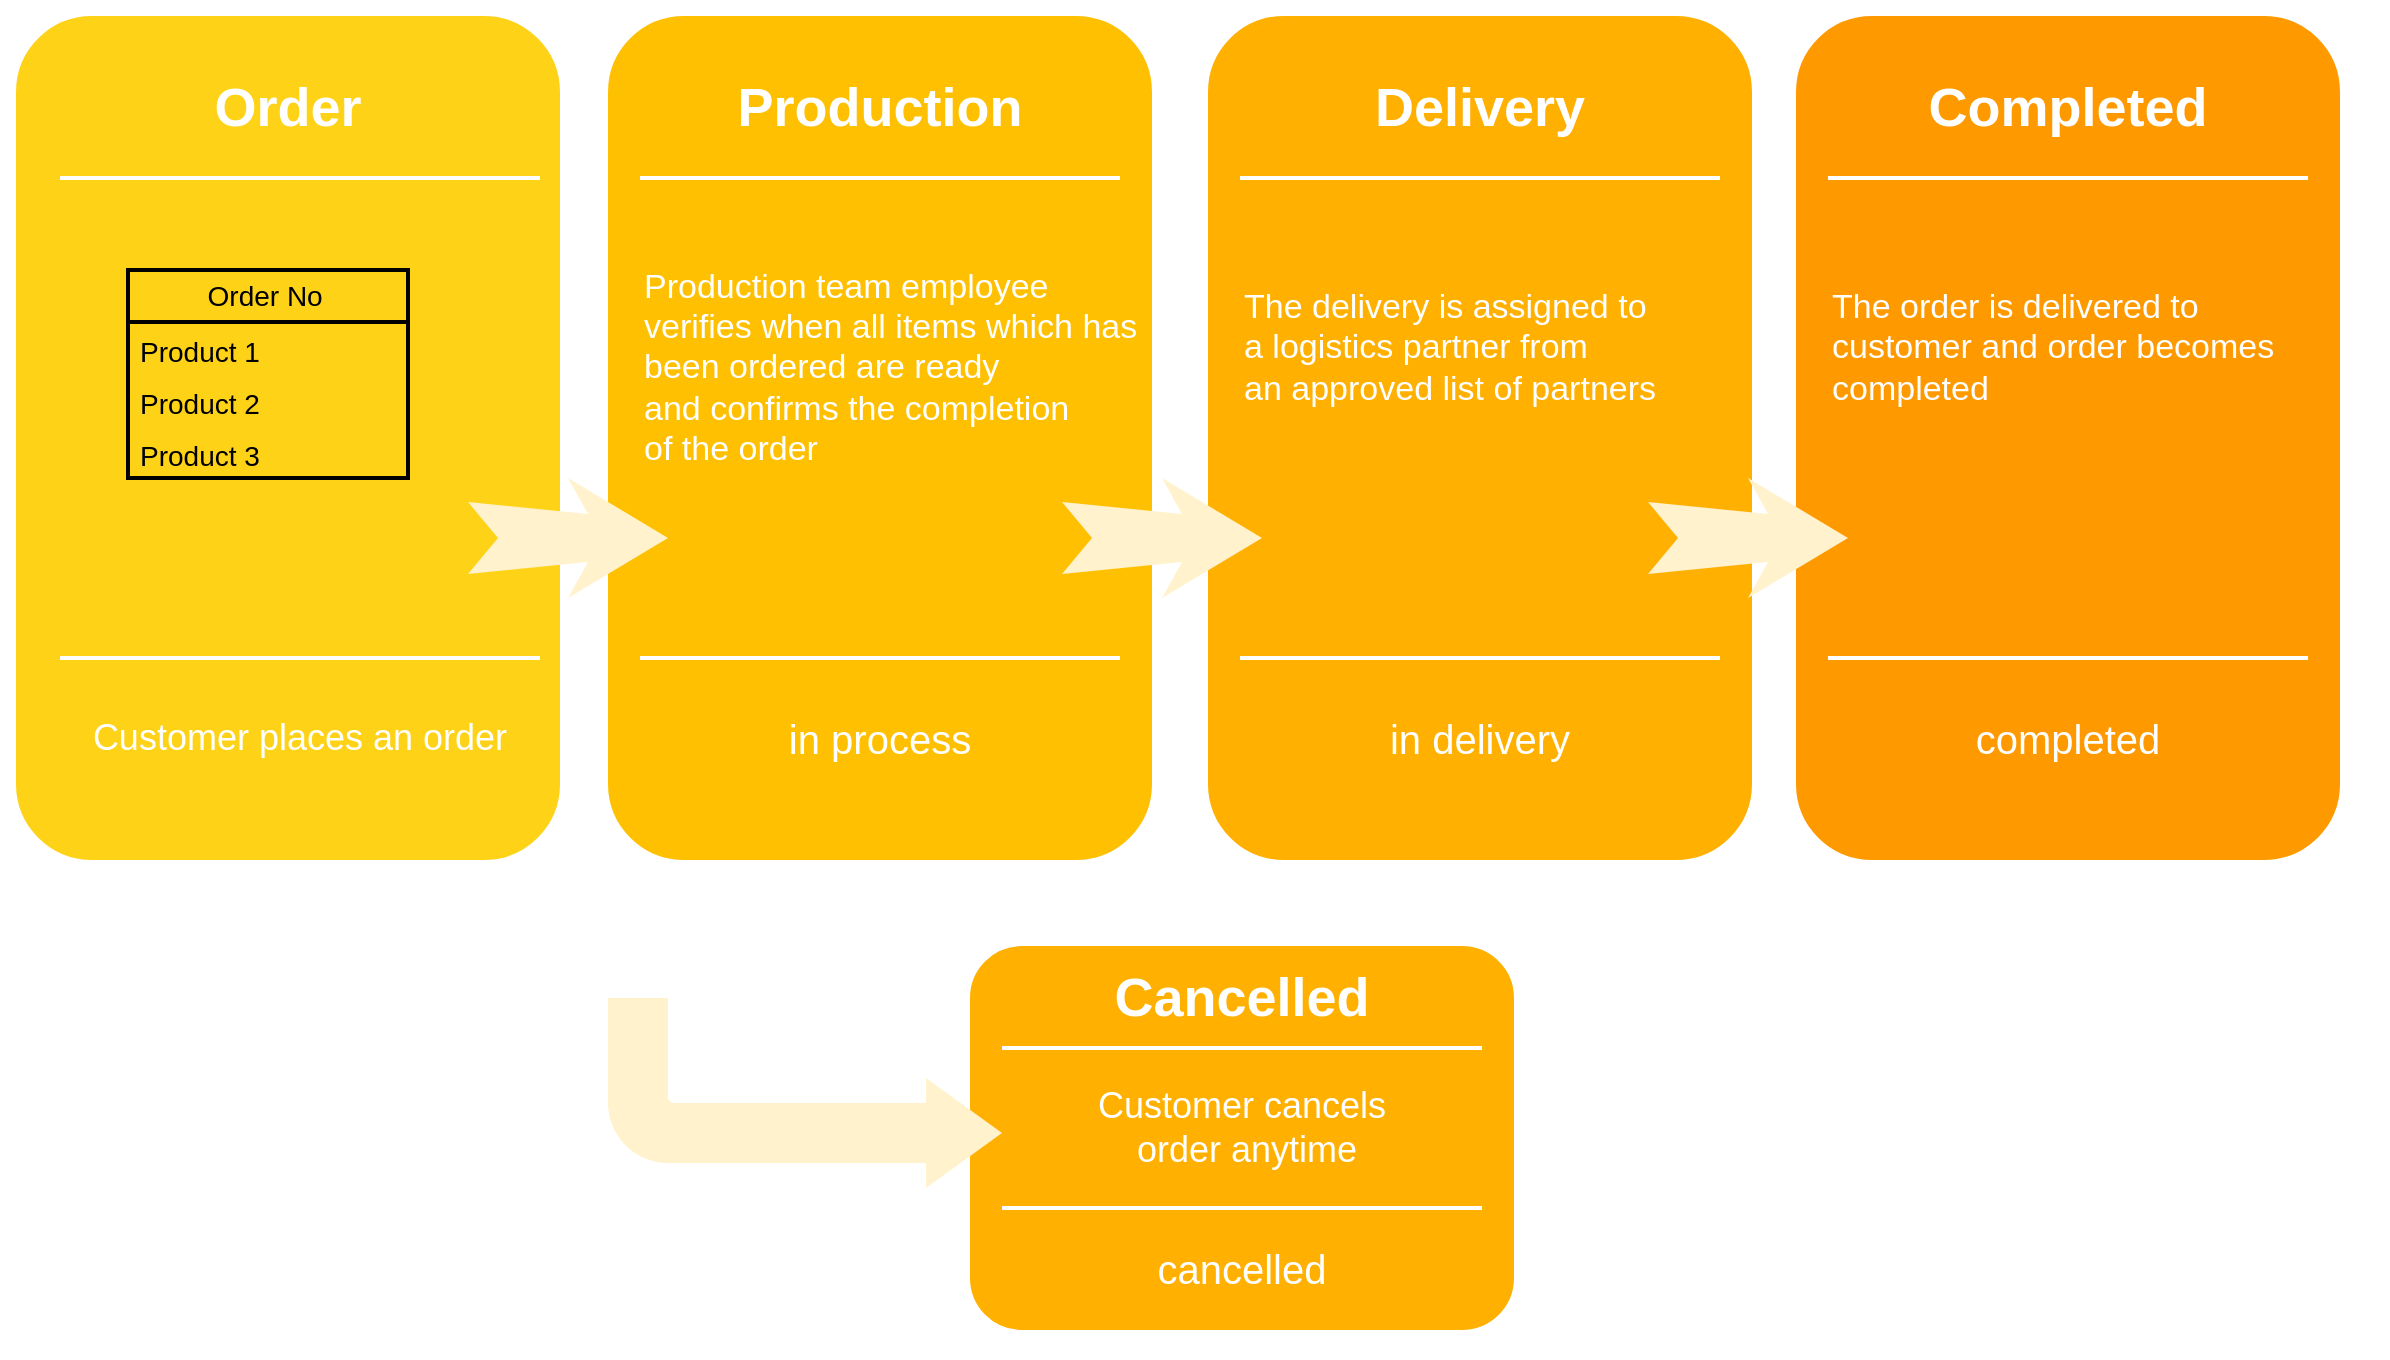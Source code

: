 <mxfile version="24.4.4" type="device">
  <diagram name="Page-1" id="12e1b939-464a-85fe-373e-61e167be1490">
    <mxGraphModel dx="1380" dy="753" grid="1" gridSize="10" guides="1" tooltips="1" connect="1" arrows="1" fold="1" page="1" pageScale="1.5" pageWidth="1169" pageHeight="826" background="none" math="0" shadow="0">
      <root>
        <mxCell id="0" />
        <mxCell id="1" parent="0" />
        <mxCell id="60da8b9f42644d3a-2" value="" style="whiteSpace=wrap;html=1;rounded=1;shadow=0;strokeWidth=8;fontSize=20;align=center;fillColor=#FED217;strokeColor=#FFFFFF;" parent="1" vertex="1">
          <mxGeometry x="300" y="405" width="280" height="430" as="geometry" />
        </mxCell>
        <mxCell id="60da8b9f42644d3a-3" value="Order" style="text;html=1;strokeColor=none;fillColor=none;align=center;verticalAlign=middle;whiteSpace=wrap;rounded=0;shadow=0;fontSize=27;fontColor=#FFFFFF;fontStyle=1" parent="1" vertex="1">
          <mxGeometry x="300" y="425" width="280" height="60" as="geometry" />
        </mxCell>
        <mxCell id="60da8b9f42644d3a-4" value="&lt;font style=&quot;font-size: 18px;&quot;&gt;Customer places an order&lt;/font&gt;" style="text;html=1;strokeColor=none;fillColor=none;align=center;verticalAlign=middle;whiteSpace=wrap;rounded=0;shadow=0;fontSize=14;fontColor=#FFFFFF;" parent="1" vertex="1">
          <mxGeometry x="306" y="725" width="280" height="90" as="geometry" />
        </mxCell>
        <mxCell id="60da8b9f42644d3a-6" value="" style="line;strokeWidth=2;html=1;rounded=0;shadow=0;fontSize=27;align=center;fillColor=none;strokeColor=#FFFFFF;" parent="1" vertex="1">
          <mxGeometry x="326" y="485" width="240" height="10" as="geometry" />
        </mxCell>
        <mxCell id="60da8b9f42644d3a-7" value="" style="line;strokeWidth=2;html=1;rounded=0;shadow=0;fontSize=27;align=center;fillColor=none;strokeColor=#FFFFFF;" parent="1" vertex="1">
          <mxGeometry x="326" y="725" width="240" height="10" as="geometry" />
        </mxCell>
        <mxCell id="60da8b9f42644d3a-17" value="" style="whiteSpace=wrap;html=1;rounded=1;shadow=0;strokeWidth=8;fontSize=20;align=center;fillColor=#FFC001;strokeColor=#FFFFFF;" parent="1" vertex="1">
          <mxGeometry x="596" y="405" width="280" height="430" as="geometry" />
        </mxCell>
        <mxCell id="60da8b9f42644d3a-18" value="Production" style="text;html=1;strokeColor=none;fillColor=none;align=center;verticalAlign=middle;whiteSpace=wrap;rounded=0;shadow=0;fontSize=27;fontColor=#FFFFFF;fontStyle=1" parent="1" vertex="1">
          <mxGeometry x="596" y="425" width="280" height="60" as="geometry" />
        </mxCell>
        <mxCell id="60da8b9f42644d3a-19" value="&lt;font style=&quot;font-size: 20px;&quot;&gt;in process&lt;/font&gt;" style="text;html=1;strokeColor=none;fillColor=none;align=center;verticalAlign=middle;whiteSpace=wrap;rounded=0;shadow=0;fontSize=14;fontColor=#FFFFFF;" parent="1" vertex="1">
          <mxGeometry x="596" y="725" width="280" height="90" as="geometry" />
        </mxCell>
        <mxCell id="60da8b9f42644d3a-20" value="" style="line;strokeWidth=2;html=1;rounded=0;shadow=0;fontSize=27;align=center;fillColor=none;strokeColor=#FFFFFF;" parent="1" vertex="1">
          <mxGeometry x="616" y="485" width="240" height="10" as="geometry" />
        </mxCell>
        <mxCell id="60da8b9f42644d3a-21" value="" style="line;strokeWidth=2;html=1;rounded=0;shadow=0;fontSize=27;align=center;fillColor=none;strokeColor=#FFFFFF;" parent="1" vertex="1">
          <mxGeometry x="616" y="725" width="240" height="10" as="geometry" />
        </mxCell>
        <mxCell id="60da8b9f42644d3a-24" value="" style="whiteSpace=wrap;html=1;rounded=1;shadow=0;strokeWidth=8;fontSize=20;align=center;fillColor=#FFB001;strokeColor=#FFFFFF;" parent="1" vertex="1">
          <mxGeometry x="896" y="405" width="280" height="430" as="geometry" />
        </mxCell>
        <mxCell id="60da8b9f42644d3a-25" value="Delivery" style="text;html=1;strokeColor=none;fillColor=none;align=center;verticalAlign=middle;whiteSpace=wrap;rounded=0;shadow=0;fontSize=27;fontColor=#FFFFFF;fontStyle=1" parent="1" vertex="1">
          <mxGeometry x="896" y="425" width="280" height="60" as="geometry" />
        </mxCell>
        <mxCell id="60da8b9f42644d3a-26" value="&lt;font style=&quot;font-size: 20px;&quot;&gt;in delivery&lt;/font&gt;" style="text;html=1;strokeColor=none;fillColor=none;align=center;verticalAlign=middle;whiteSpace=wrap;rounded=0;shadow=0;fontSize=14;fontColor=#FFFFFF;" parent="1" vertex="1">
          <mxGeometry x="896" y="725" width="280" height="90" as="geometry" />
        </mxCell>
        <mxCell id="60da8b9f42644d3a-27" value="" style="line;strokeWidth=2;html=1;rounded=0;shadow=0;fontSize=27;align=center;fillColor=none;strokeColor=#FFFFFF;" parent="1" vertex="1">
          <mxGeometry x="916" y="485" width="240" height="10" as="geometry" />
        </mxCell>
        <mxCell id="60da8b9f42644d3a-28" value="" style="line;strokeWidth=2;html=1;rounded=0;shadow=0;fontSize=27;align=center;fillColor=none;strokeColor=#FFFFFF;" parent="1" vertex="1">
          <mxGeometry x="916" y="725" width="240" height="10" as="geometry" />
        </mxCell>
        <mxCell id="60da8b9f42644d3a-31" value="" style="whiteSpace=wrap;html=1;rounded=1;shadow=0;strokeWidth=8;fontSize=20;align=center;fillColor=#FE9900;strokeColor=#FFFFFF;" parent="1" vertex="1">
          <mxGeometry x="1190" y="405" width="280" height="430" as="geometry" />
        </mxCell>
        <mxCell id="60da8b9f42644d3a-32" value="Completed" style="text;html=1;strokeColor=none;fillColor=none;align=center;verticalAlign=middle;whiteSpace=wrap;rounded=0;shadow=0;fontSize=27;fontColor=#FFFFFF;fontStyle=1" parent="1" vertex="1">
          <mxGeometry x="1190" y="425" width="280" height="60" as="geometry" />
        </mxCell>
        <mxCell id="60da8b9f42644d3a-33" value="&lt;font style=&quot;font-size: 20px;&quot;&gt;completed&lt;/font&gt;" style="text;html=1;strokeColor=none;fillColor=none;align=center;verticalAlign=middle;whiteSpace=wrap;rounded=0;shadow=0;fontSize=14;fontColor=#FFFFFF;" parent="1" vertex="1">
          <mxGeometry x="1190" y="725" width="280" height="90" as="geometry" />
        </mxCell>
        <mxCell id="60da8b9f42644d3a-34" value="" style="line;strokeWidth=2;html=1;rounded=0;shadow=0;fontSize=27;align=center;fillColor=none;strokeColor=#FFFFFF;" parent="1" vertex="1">
          <mxGeometry x="1210" y="485" width="240" height="10" as="geometry" />
        </mxCell>
        <mxCell id="60da8b9f42644d3a-35" value="" style="line;strokeWidth=2;html=1;rounded=0;shadow=0;fontSize=27;align=center;fillColor=none;strokeColor=#FFFFFF;" parent="1" vertex="1">
          <mxGeometry x="1210" y="725" width="240" height="10" as="geometry" />
        </mxCell>
        <mxCell id="5GuUj4aukuVbGioiVqP7-1" value="" style="html=1;shadow=0;dashed=0;align=center;verticalAlign=middle;shape=mxgraph.arrows2.stylisedArrow;dy=0.6;dx=40;notch=15;feather=0.4;rounded=0;strokeWidth=1;fontSize=27;strokeColor=none;fillColor=#fff2cc;" vertex="1" parent="1">
          <mxGeometry x="530" y="640" width="100" height="60" as="geometry" />
        </mxCell>
        <mxCell id="5GuUj4aukuVbGioiVqP7-3" value="" style="html=1;shadow=0;dashed=0;align=center;verticalAlign=middle;shape=mxgraph.arrows2.stylisedArrow;dy=0.6;dx=40;notch=15;feather=0.4;rounded=0;strokeWidth=1;fontSize=27;strokeColor=none;fillColor=#fff2cc;" vertex="1" parent="1">
          <mxGeometry x="1120" y="640" width="100" height="60" as="geometry" />
        </mxCell>
        <mxCell id="5GuUj4aukuVbGioiVqP7-4" value="" style="html=1;shadow=0;dashed=0;align=center;verticalAlign=middle;shape=mxgraph.arrows2.stylisedArrow;dy=0.6;dx=40;notch=15;feather=0.4;rounded=0;strokeWidth=1;fontSize=27;strokeColor=none;fillColor=#fff2cc;" vertex="1" parent="1">
          <mxGeometry x="827" y="640" width="100" height="60" as="geometry" />
        </mxCell>
        <mxCell id="5GuUj4aukuVbGioiVqP7-7" value="&lt;font style=&quot;font-size: 14px;&quot;&gt;Order No&amp;nbsp;&lt;/font&gt;" style="swimlane;fontStyle=0;childLayout=stackLayout;horizontal=1;startSize=26;fillColor=none;horizontalStack=0;resizeParent=1;resizeParentMax=0;resizeLast=0;collapsible=1;marginBottom=0;html=1;strokeWidth=2;" vertex="1" parent="1">
          <mxGeometry x="360" y="536" width="140" height="104" as="geometry" />
        </mxCell>
        <mxCell id="5GuUj4aukuVbGioiVqP7-8" value="&lt;font style=&quot;font-size: 14px;&quot;&gt;Product 1&lt;/font&gt;" style="text;strokeColor=none;fillColor=none;align=left;verticalAlign=top;spacingLeft=4;spacingRight=4;overflow=hidden;rotatable=0;points=[[0,0.5],[1,0.5]];portConstraint=eastwest;whiteSpace=wrap;html=1;" vertex="1" parent="5GuUj4aukuVbGioiVqP7-7">
          <mxGeometry y="26" width="140" height="26" as="geometry" />
        </mxCell>
        <mxCell id="5GuUj4aukuVbGioiVqP7-9" value="&lt;font style=&quot;font-size: 14px;&quot;&gt;Product 2&lt;/font&gt;" style="text;strokeColor=none;fillColor=none;align=left;verticalAlign=top;spacingLeft=4;spacingRight=4;overflow=hidden;rotatable=0;points=[[0,0.5],[1,0.5]];portConstraint=eastwest;whiteSpace=wrap;html=1;" vertex="1" parent="5GuUj4aukuVbGioiVqP7-7">
          <mxGeometry y="52" width="140" height="26" as="geometry" />
        </mxCell>
        <mxCell id="5GuUj4aukuVbGioiVqP7-10" value="&lt;font style=&quot;font-size: 14px;&quot;&gt;Product 3&lt;/font&gt;" style="text;strokeColor=none;fillColor=none;align=left;verticalAlign=top;spacingLeft=4;spacingRight=4;overflow=hidden;rotatable=0;points=[[0,0.5],[1,0.5]];portConstraint=eastwest;whiteSpace=wrap;html=1;" vertex="1" parent="5GuUj4aukuVbGioiVqP7-7">
          <mxGeometry y="78" width="140" height="26" as="geometry" />
        </mxCell>
        <mxCell id="5GuUj4aukuVbGioiVqP7-13" value="" style="whiteSpace=wrap;html=1;rounded=1;shadow=0;strokeWidth=8;fontSize=20;align=center;fillColor=#FFB001;strokeColor=#FFFFFF;" vertex="1" parent="1">
          <mxGeometry x="777" y="870" width="280" height="200" as="geometry" />
        </mxCell>
        <mxCell id="5GuUj4aukuVbGioiVqP7-14" value="" style="line;strokeWidth=2;html=1;rounded=0;shadow=0;fontSize=27;align=center;fillColor=none;strokeColor=#FFFFFF;" vertex="1" parent="1">
          <mxGeometry x="797" y="1000" width="240" height="10" as="geometry" />
        </mxCell>
        <mxCell id="5GuUj4aukuVbGioiVqP7-15" value="&lt;span style=&quot;font-size: 20px;&quot;&gt;cancelled&lt;/span&gt;" style="text;html=1;strokeColor=none;fillColor=none;align=center;verticalAlign=middle;whiteSpace=wrap;rounded=0;shadow=0;fontSize=14;fontColor=#FFFFFF;" vertex="1" parent="1">
          <mxGeometry x="777" y="990" width="280" height="90" as="geometry" />
        </mxCell>
        <mxCell id="5GuUj4aukuVbGioiVqP7-16" value="" style="line;strokeWidth=2;html=1;rounded=0;shadow=0;fontSize=27;align=center;fillColor=none;strokeColor=#FFFFFF;" vertex="1" parent="1">
          <mxGeometry x="797" y="920" width="240" height="10" as="geometry" />
        </mxCell>
        <mxCell id="5GuUj4aukuVbGioiVqP7-17" value="Cancelled" style="text;html=1;strokeColor=none;fillColor=none;align=center;verticalAlign=middle;whiteSpace=wrap;rounded=0;shadow=0;fontSize=27;fontColor=#FFFFFF;fontStyle=1" vertex="1" parent="1">
          <mxGeometry x="777" y="870" width="280" height="60" as="geometry" />
        </mxCell>
        <mxCell id="5GuUj4aukuVbGioiVqP7-18" value="&lt;font style=&quot;font-size: 18px;&quot;&gt;Customer cancels&lt;/font&gt;&lt;div&gt;&lt;font style=&quot;font-size: 18px;&quot;&gt;&amp;nbsp;order anytime&lt;/font&gt;&lt;/div&gt;" style="text;html=1;strokeColor=none;fillColor=none;align=center;verticalAlign=middle;whiteSpace=wrap;rounded=0;shadow=0;fontSize=14;fontColor=#FFFFFF;" vertex="1" parent="1">
          <mxGeometry x="777" y="920" width="280" height="90" as="geometry" />
        </mxCell>
        <mxCell id="5GuUj4aukuVbGioiVqP7-29" value="" style="html=1;shadow=0;dashed=0;align=center;verticalAlign=middle;shape=mxgraph.arrows2.bendArrow;dy=15;dx=38;notch=0;arrowHead=55;rounded=1;direction=west;flipH=1;flipV=0;fillColor=#FFF2CC;strokeColor=none;" vertex="1" parent="1">
          <mxGeometry x="600" y="900" width="197" height="95" as="geometry" />
        </mxCell>
        <mxCell id="5GuUj4aukuVbGioiVqP7-31" value="&lt;font style=&quot;font-size: 17px;&quot;&gt;Production team employee&amp;nbsp;&lt;/font&gt;&lt;div style=&quot;&quot;&gt;&lt;font style=&quot;font-size: 17px;&quot;&gt;v&lt;span style=&quot;background-color: initial;&quot;&gt;erifies when all items which has been&amp;nbsp;&lt;/span&gt;&lt;span style=&quot;background-color: initial;&quot;&gt;ordered are ready and&amp;nbsp;&lt;/span&gt;&lt;/font&gt;&lt;span style=&quot;background-color: initial; font-size: 17px;&quot;&gt;confirms the completion&amp;nbsp;&lt;/span&gt;&lt;/div&gt;&lt;div style=&quot;&quot;&gt;&lt;span style=&quot;background-color: initial; font-size: 17px;&quot;&gt;of the order&lt;/span&gt;&lt;/div&gt;" style="text;html=1;strokeColor=none;fillColor=none;align=left;verticalAlign=middle;whiteSpace=wrap;rounded=0;shadow=0;fontSize=14;fontColor=#FFFFFF;" vertex="1" parent="1">
          <mxGeometry x="616" y="540" width="280" height="90" as="geometry" />
        </mxCell>
        <mxCell id="5GuUj4aukuVbGioiVqP7-33" value="&lt;font style=&quot;font-size: 17px;&quot;&gt;The delivery is assigned to&amp;nbsp;&lt;/font&gt;&lt;div style=&quot;font-size: 17px;&quot;&gt;&lt;font style=&quot;font-size: 17px;&quot;&gt;a logistics partner from&amp;nbsp;&lt;/font&gt;&lt;/div&gt;&lt;div style=&quot;font-size: 17px;&quot;&gt;&lt;font style=&quot;font-size: 17px;&quot;&gt;an approved list of partners&lt;/font&gt;&lt;/div&gt;" style="text;html=1;strokeColor=none;fillColor=none;align=left;verticalAlign=middle;whiteSpace=wrap;rounded=0;shadow=0;fontSize=14;fontColor=#FFFFFF;" vertex="1" parent="1">
          <mxGeometry x="916" y="530" width="280" height="90" as="geometry" />
        </mxCell>
        <mxCell id="5GuUj4aukuVbGioiVqP7-34" value="&lt;span style=&quot;font-size: 17px;&quot;&gt;The order is delivered to&amp;nbsp;&lt;/span&gt;&lt;div&gt;&lt;span style=&quot;font-size: 17px;&quot;&gt;customer and order becomes completed&lt;/span&gt;&lt;/div&gt;" style="text;html=1;strokeColor=none;fillColor=none;align=left;verticalAlign=middle;whiteSpace=wrap;rounded=0;shadow=0;fontSize=14;fontColor=#FFFFFF;" vertex="1" parent="1">
          <mxGeometry x="1210" y="530" width="280" height="90" as="geometry" />
        </mxCell>
      </root>
    </mxGraphModel>
  </diagram>
</mxfile>
